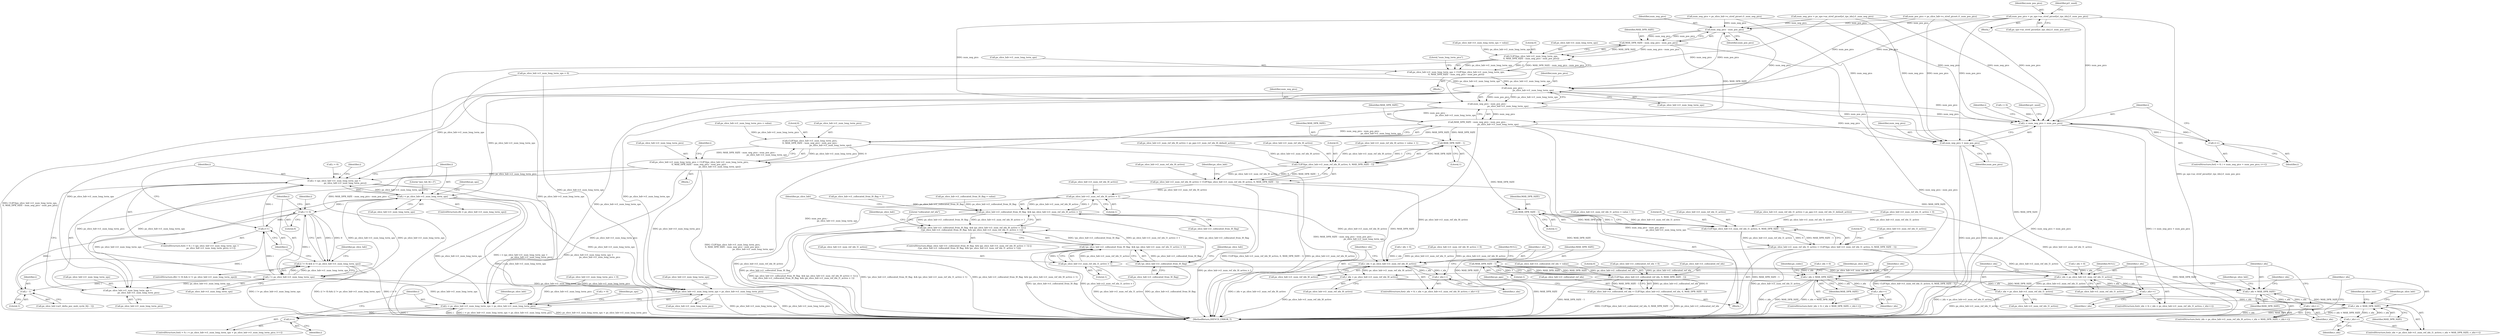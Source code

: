 digraph "0_Android_7c9be319a279654e55a6d757265f88c61a16a4d5@pointer" {
"1000760" [label="(Call,num_pos_pics = ps_sps->as_stref_picset[st_rps_idx].i1_num_pos_pics)"];
"1000856" [label="(Call,num_neg_pics - num_pos_pics)"];
"1000854" [label="(Call,MAX_DPB_SIZE - num_neg_pics - num_pos_pics)"];
"1000849" [label="(Call,CLIP3(ps_slice_hdr->i1_num_long_term_sps,\n 0, MAX_DPB_SIZE - num_neg_pics - num_pos_pics))"];
"1000845" [label="(Call,ps_slice_hdr->i1_num_long_term_sps = CLIP3(ps_slice_hdr->i1_num_long_term_sps,\n 0, MAX_DPB_SIZE - num_neg_pics - num_pos_pics))"];
"1000881" [label="(Call,num_pos_pics -\n                                                            ps_slice_hdr->i1_num_long_term_sps)"];
"1000879" [label="(Call,num_neg_pics - num_pos_pics -\n                                                            ps_slice_hdr->i1_num_long_term_sps)"];
"1000877" [label="(Call,MAX_DPB_SIZE - num_neg_pics - num_pos_pics -\n                                                            ps_slice_hdr->i1_num_long_term_sps)"];
"1000872" [label="(Call,CLIP3(ps_slice_hdr->i1_num_long_term_pics,\n 0, MAX_DPB_SIZE - num_neg_pics - num_pos_pics -\n                                                            ps_slice_hdr->i1_num_long_term_sps))"];
"1000868" [label="(Call,ps_slice_hdr->i1_num_long_term_pics = CLIP3(ps_slice_hdr->i1_num_long_term_pics,\n 0, MAX_DPB_SIZE - num_neg_pics - num_pos_pics -\n                                                            ps_slice_hdr->i1_num_long_term_sps))"];
"1000890" [label="(Call,i < (ps_slice_hdr->i1_num_long_term_sps +\n                                ps_slice_hdr->i1_num_long_term_pics))"];
"1000903" [label="(Call,i < ps_slice_hdr->i1_num_long_term_sps)"];
"1000892" [label="(Call,ps_slice_hdr->i1_num_long_term_sps +\n                                ps_slice_hdr->i1_num_long_term_pics)"];
"1001026" [label="(Call,i != 0)"];
"1000899" [label="(Call,i++)"];
"1001025" [label="(Call,(i != 0) && (i != ps_slice_hdr->i1_num_long_term_sps))"];
"1001029" [label="(Call,i != ps_slice_hdr->i1_num_long_term_sps)"];
"1001045" [label="(Call,i - 1)"];
"1001071" [label="(Call,i < ps_slice_hdr->i1_num_long_term_sps + ps_slice_hdr->i1_num_long_term_pics)"];
"1001080" [label="(Call,i++)"];
"1001073" [label="(Call,ps_slice_hdr->i1_num_long_term_sps + ps_slice_hdr->i1_num_long_term_pics)"];
"1001261" [label="(Call,MAX_DPB_SIZE - 1)"];
"1001256" [label="(Call,CLIP3(ps_slice_hdr->i1_num_ref_idx_l0_active, 0, MAX_DPB_SIZE - 1))"];
"1001252" [label="(Call,ps_slice_hdr->i1_num_ref_idx_l0_active = CLIP3(ps_slice_hdr->i1_num_ref_idx_l0_active, 0, MAX_DPB_SIZE - 1))"];
"1001386" [label="(Call,ps_slice_hdr->i1_num_ref_idx_l0_active > 1)"];
"1001382" [label="(Call,ps_slice_hdr->i1_collocated_from_l0_flag  && (ps_slice_hdr->i1_num_ref_idx_l0_active > 1))"];
"1001381" [label="(Call,(ps_slice_hdr->i1_collocated_from_l0_flag  && (ps_slice_hdr->i1_num_ref_idx_l0_active > 1)) ||\n (!ps_slice_hdr->i1_collocated_from_l0_flag  && (ps_slice_hdr->i1_num_ref_idx_l1_active > 1)))"];
"1001392" [label="(Call,!ps_slice_hdr->i1_collocated_from_l0_flag)"];
"1001391" [label="(Call,!ps_slice_hdr->i1_collocated_from_l0_flag  && (ps_slice_hdr->i1_num_ref_idx_l1_active > 1))"];
"1002345" [label="(Call,r_idx < ps_slice_hdr->i1_num_ref_idx_l0_active)"];
"1002350" [label="(Call,r_idx++)"];
"1002387" [label="(Call,r_idx = ps_slice_hdr->i1_num_ref_idx_l0_active)"];
"1002392" [label="(Call,r_idx < MAX_DPB_SIZE)"];
"1002395" [label="(Call,r_idx++)"];
"1002471" [label="(Call,r_idx < MAX_DPB_SIZE)"];
"1002474" [label="(Call,r_idx++)"];
"1001273" [label="(Call,MAX_DPB_SIZE - 1)"];
"1001268" [label="(Call,CLIP3(ps_slice_hdr->i1_num_ref_idx_l1_active, 0, MAX_DPB_SIZE - 1))"];
"1001264" [label="(Call,ps_slice_hdr->i1_num_ref_idx_l1_active = CLIP3(ps_slice_hdr->i1_num_ref_idx_l1_active, 0, MAX_DPB_SIZE - 1))"];
"1001396" [label="(Call,ps_slice_hdr->i1_num_ref_idx_l1_active > 1)"];
"1002424" [label="(Call,r_idx < ps_slice_hdr->i1_num_ref_idx_l1_active)"];
"1002429" [label="(Call,r_idx++)"];
"1002466" [label="(Call,r_idx = ps_slice_hdr->i1_num_ref_idx_l1_active)"];
"1001420" [label="(Call,MAX_DPB_SIZE - 1)"];
"1001415" [label="(Call,CLIP3(ps_slice_hdr->i1_collocated_ref_idx, 0, MAX_DPB_SIZE - 1))"];
"1001411" [label="(Call,ps_slice_hdr->i1_collocated_ref_idx = CLIP3(ps_slice_hdr->i1_collocated_ref_idx, 0, MAX_DPB_SIZE - 1))"];
"1002220" [label="(Call,r_idx < MAX_DPB_SIZE)"];
"1002223" [label="(Call,r_idx++)"];
"1001052" [label="(Call,i < num_neg_pics + num_pos_pics)"];
"1001057" [label="(Call,i++)"];
"1001054" [label="(Call,num_neg_pics + num_pos_pics)"];
"1002221" [label="(Identifier,r_idx)"];
"1001053" [label="(Identifier,i)"];
"1002481" [label="(Identifier,ps_slice_hdr)"];
"1000853" [label="(Literal,0)"];
"1000962" [label="(Literal,\"poc_lsb_lt[ i ]\")"];
"1001256" [label="(Call,CLIP3(ps_slice_hdr->i1_num_ref_idx_l0_active, 0, MAX_DPB_SIZE - 1))"];
"1002473" [label="(Identifier,MAX_DPB_SIZE)"];
"1000868" [label="(Call,ps_slice_hdr->i1_num_long_term_pics = CLIP3(ps_slice_hdr->i1_num_long_term_pics,\n 0, MAX_DPB_SIZE - num_neg_pics - num_pos_pics -\n                                                            ps_slice_hdr->i1_num_long_term_sps))"];
"1000896" [label="(Call,ps_slice_hdr->i1_num_long_term_pics)"];
"1001375" [label="(Call,ps_slice_hdr->i1_collocated_from_l0_flag = value)"];
"1000872" [label="(Call,CLIP3(ps_slice_hdr->i1_num_long_term_pics,\n 0, MAX_DPB_SIZE - num_neg_pics - num_pos_pics -\n                                                            ps_slice_hdr->i1_num_long_term_sps))"];
"1001415" [label="(Call,CLIP3(ps_slice_hdr->i1_collocated_ref_idx, 0, MAX_DPB_SIZE - 1))"];
"1001427" [label="(Identifier,ps_pps)"];
"1000893" [label="(Call,ps_slice_hdr->i1_num_long_term_sps)"];
"1001406" [label="(Call,ps_slice_hdr->i1_collocated_ref_idx = value)"];
"1002217" [label="(Call,r_idx = 0)"];
"1000751" [label="(Call,num_neg_pics = ps_sps->as_stref_picset[st_rps_idx].i1_num_neg_pics)"];
"1002475" [label="(Identifier,r_idx)"];
"1002467" [label="(Identifier,r_idx)"];
"1000828" [label="(Block,)"];
"1002222" [label="(Identifier,MAX_DPB_SIZE)"];
"1001026" [label="(Call,i != 0)"];
"1001274" [label="(Identifier,MAX_DPB_SIZE)"];
"1001403" [label="(Literal,\"collocated_ref_idx\")"];
"1001411" [label="(Call,ps_slice_hdr->i1_collocated_ref_idx = CLIP3(ps_slice_hdr->i1_collocated_ref_idx, 0, MAX_DPB_SIZE - 1))"];
"1001073" [label="(Call,ps_slice_hdr->i1_num_long_term_sps + ps_slice_hdr->i1_num_long_term_pics)"];
"1001204" [label="(Call,ps_slice_hdr->i1_num_ref_idx_l0_active = value + 1)"];
"1001253" [label="(Call,ps_slice_hdr->i1_num_ref_idx_l0_active)"];
"1001387" [label="(Call,ps_slice_hdr->i1_num_ref_idx_l0_active)"];
"1000858" [label="(Identifier,num_pos_pics)"];
"1001275" [label="(Literal,1)"];
"1002421" [label="(Call,r_idx = 0)"];
"1000877" [label="(Call,MAX_DPB_SIZE - num_neg_pics - num_pos_pics -\n                                                            ps_slice_hdr->i1_num_long_term_sps)"];
"1000854" [label="(Call,MAX_DPB_SIZE - num_neg_pics - num_pos_pics)"];
"1001068" [label="(Call,i = 0)"];
"1001031" [label="(Call,ps_slice_hdr->i1_num_long_term_sps)"];
"1002345" [label="(Call,r_idx < ps_slice_hdr->i1_num_ref_idx_l0_active)"];
"1001252" [label="(Call,ps_slice_hdr->i1_num_ref_idx_l0_active = CLIP3(ps_slice_hdr->i1_num_ref_idx_l0_active, 0, MAX_DPB_SIZE - 1))"];
"1001027" [label="(Identifier,i)"];
"1001157" [label="(Call,ps_slice_hdr->i1_num_ref_idx_l1_active = 0)"];
"1000888" [label="(Identifier,i)"];
"1001184" [label="(Block,)"];
"1001419" [label="(Literal,0)"];
"1002224" [label="(Identifier,r_idx)"];
"1002386" [label="(ControlStructure,for(r_idx = ps_slice_hdr->i1_num_ref_idx_l0_active; r_idx < MAX_DPB_SIZE; r_idx++))"];
"1002389" [label="(Call,ps_slice_hdr->i1_num_ref_idx_l0_active)"];
"1001069" [label="(Identifier,i)"];
"1000567" [label="(Call,ps_slice_hdr->i1_num_long_term_sps = 0)"];
"1002341" [label="(ControlStructure,for(r_idx = 0; r_idx < ps_slice_hdr->i1_num_ref_idx_l0_active; r_idx++))"];
"1001273" [label="(Call,MAX_DPB_SIZE - 1)"];
"1001072" [label="(Identifier,i)"];
"1000891" [label="(Identifier,i)"];
"1000883" [label="(Call,ps_slice_hdr->i1_num_long_term_sps)"];
"1002388" [label="(Identifier,r_idx)"];
"1002350" [label="(Call,r_idx++)"];
"1001261" [label="(Call,MAX_DPB_SIZE - 1)"];
"1001381" [label="(Call,(ps_slice_hdr->i1_collocated_from_l0_flag  && (ps_slice_hdr->i1_num_ref_idx_l0_active > 1)) ||\n (!ps_slice_hdr->i1_collocated_from_l0_flag  && (ps_slice_hdr->i1_num_ref_idx_l1_active > 1)))"];
"1000761" [label="(Identifier,num_pos_pics)"];
"1001028" [label="(Literal,0)"];
"1000879" [label="(Call,num_neg_pics - num_pos_pics -\n                                                            ps_slice_hdr->i1_num_long_term_sps)"];
"1000850" [label="(Call,ps_slice_hdr->i1_num_long_term_sps)"];
"1000760" [label="(Call,num_pos_pics = ps_sps->as_stref_picset[st_rps_idx].i1_num_pos_pics)"];
"1002424" [label="(Call,r_idx < ps_slice_hdr->i1_num_ref_idx_l1_active)"];
"1001231" [label="(Call,ps_slice_hdr->i1_num_ref_idx_l0_active = ps_pps->i1_num_ref_idx_l0_default_active)"];
"1000849" [label="(Call,CLIP3(ps_slice_hdr->i1_num_long_term_sps,\n 0, MAX_DPB_SIZE - num_neg_pics - num_pos_pics))"];
"1001391" [label="(Call,!ps_slice_hdr->i1_collocated_from_l0_flag  && (ps_slice_hdr->i1_num_ref_idx_l1_active > 1))"];
"1000572" [label="(Call,ps_slice_hdr->i1_num_long_term_pics = 0)"];
"1002396" [label="(Identifier,r_idx)"];
"1001094" [label="(Identifier,ps_sps)"];
"1002351" [label="(Identifier,r_idx)"];
"1002402" [label="(Identifier,ps_slice_hdr)"];
"1000892" [label="(Call,ps_slice_hdr->i1_num_long_term_sps +\n                                ps_slice_hdr->i1_num_long_term_pics)"];
"1002220" [label="(Call,r_idx < MAX_DPB_SIZE)"];
"1000873" [label="(Call,ps_slice_hdr->i1_num_long_term_pics)"];
"1000905" [label="(Call,ps_slice_hdr->i1_num_long_term_sps)"];
"1000846" [label="(Call,ps_slice_hdr->i1_num_long_term_sps)"];
"1001383" [label="(Call,ps_slice_hdr->i1_collocated_from_l0_flag)"];
"1001222" [label="(Call,ps_slice_hdr->i1_num_ref_idx_l1_active = value + 1)"];
"1001262" [label="(Identifier,MAX_DPB_SIZE)"];
"1001086" [label="(Identifier,ps_slice_hdr)"];
"1001396" [label="(Call,ps_slice_hdr->i1_num_ref_idx_l1_active > 1)"];
"1001041" [label="(Call,ps_slice_hdr->ai1_delta_poc_msb_cycle_lt[i - 1])"];
"1002466" [label="(Call,r_idx = ps_slice_hdr->i1_num_ref_idx_l1_active)"];
"1001397" [label="(Call,ps_slice_hdr->i1_num_ref_idx_l1_active)"];
"1001029" [label="(Call,i != ps_slice_hdr->i1_num_long_term_sps)"];
"1001024" [label="(ControlStructure,if((i != 0) && (i != ps_slice_hdr->i1_num_long_term_sps)))"];
"1000845" [label="(Call,ps_slice_hdr->i1_num_long_term_sps = CLIP3(ps_slice_hdr->i1_num_long_term_sps,\n 0, MAX_DPB_SIZE - num_neg_pics - num_pos_pics))"];
"1000863" [label="(Call,ps_slice_hdr->i1_num_long_term_pics = value)"];
"1001074" [label="(Call,ps_slice_hdr->i1_num_long_term_sps)"];
"1002394" [label="(Identifier,MAX_DPB_SIZE)"];
"1002426" [label="(Call,ps_slice_hdr->i1_num_ref_idx_l1_active)"];
"1001394" [label="(Identifier,ps_slice_hdr)"];
"1000904" [label="(Identifier,i)"];
"1001348" [label="(Call,ps_slice_hdr->i1_collocated_from_l0_flag = 1)"];
"1001353" [label="(Call,ps_slice_hdr->i1_collocated_ref_idx = 0)"];
"1002502" [label="(Identifier,ps_slice_hdr)"];
"1001257" [label="(Call,ps_slice_hdr->i1_num_ref_idx_l0_active)"];
"1001057" [label="(Call,i++)"];
"1002434" [label="(Identifier,NULL)"];
"1000869" [label="(Call,ps_slice_hdr->i1_num_long_term_pics)"];
"1000886" [label="(ControlStructure,for(i = 0; i < (ps_slice_hdr->i1_num_long_term_sps +\n                                ps_slice_hdr->i1_num_long_term_pics); i++))"];
"1000912" [label="(Identifier,ps_sps)"];
"1001413" [label="(Identifier,ps_slice_hdr)"];
"1001048" [label="(ControlStructure,for(i = 0; i < num_neg_pics + num_pos_pics; i++))"];
"1000810" [label="(Call,num_pos_pics = ps_slice_hdr->s_stref_picset.i1_num_pos_pics)"];
"1001045" [label="(Call,i - 1)"];
"1001038" [label="(Identifier,ps_slice_hdr)"];
"1001380" [label="(ControlStructure,if((ps_slice_hdr->i1_collocated_from_l0_flag  && (ps_slice_hdr->i1_num_ref_idx_l0_active > 1)) ||\n (!ps_slice_hdr->i1_collocated_from_l0_flag  && (ps_slice_hdr->i1_num_ref_idx_l1_active > 1))))"];
"1001049" [label="(Call,i = 0)"];
"1001056" [label="(Identifier,num_pos_pics)"];
"1000903" [label="(Call,i < ps_slice_hdr->i1_num_long_term_sps)"];
"1001067" [label="(ControlStructure,for(i = 0; i < ps_slice_hdr->i1_num_long_term_sps + ps_slice_hdr->i1_num_long_term_pics; i++))"];
"1001272" [label="(Literal,0)"];
"1000880" [label="(Identifier,num_neg_pics)"];
"1002430" [label="(Identifier,r_idx)"];
"1001278" [label="(Literal,0)"];
"1001269" [label="(Call,ps_slice_hdr->i1_num_ref_idx_l1_active)"];
"1002216" [label="(ControlStructure,for(r_idx = 0; r_idx < MAX_DPB_SIZE; r_idx++))"];
"1000835" [label="(Block,)"];
"1000899" [label="(Call,i++)"];
"1002393" [label="(Identifier,r_idx)"];
"1001062" [label="(Identifier,pi1_used)"];
"1001050" [label="(Identifier,i)"];
"1001400" [label="(Literal,1)"];
"1002429" [label="(Call,r_idx++)"];
"1002342" [label="(Call,r_idx = 0)"];
"1002472" [label="(Identifier,r_idx)"];
"1002474" [label="(Call,r_idx++)"];
"1000881" [label="(Call,num_pos_pics -\n                                                            ps_slice_hdr->i1_num_long_term_sps)"];
"1001412" [label="(Call,ps_slice_hdr->i1_collocated_ref_idx)"];
"1002346" [label="(Identifier,r_idx)"];
"1001260" [label="(Literal,0)"];
"1001266" [label="(Identifier,ps_slice_hdr)"];
"1001392" [label="(Call,!ps_slice_hdr->i1_collocated_from_l0_flag)"];
"1002387" [label="(Call,r_idx = ps_slice_hdr->i1_num_ref_idx_l0_active)"];
"1001268" [label="(Call,CLIP3(ps_slice_hdr->i1_num_ref_idx_l1_active, 0, MAX_DPB_SIZE - 1))"];
"1002347" [label="(Call,ps_slice_hdr->i1_num_ref_idx_l0_active)"];
"1001055" [label="(Identifier,num_neg_pics)"];
"1002468" [label="(Call,ps_slice_hdr->i1_num_ref_idx_l1_active)"];
"1000856" [label="(Call,num_neg_pics - num_pos_pics)"];
"1000803" [label="(Call,num_neg_pics = ps_slice_hdr->s_stref_picset.i1_num_neg_pics)"];
"1000902" [label="(ControlStructure,if(i < ps_slice_hdr->i1_num_long_term_sps))"];
"1001393" [label="(Call,ps_slice_hdr->i1_collocated_from_l0_flag)"];
"1002395" [label="(Call,r_idx++)"];
"1001416" [label="(Call,ps_slice_hdr->i1_collocated_ref_idx)"];
"1002425" [label="(Identifier,r_idx)"];
"1001047" [label="(Literal,1)"];
"1000770" [label="(Identifier,pi1_used)"];
"1001386" [label="(Call,ps_slice_hdr->i1_num_ref_idx_l0_active > 1)"];
"1002422" [label="(Identifier,r_idx)"];
"1000712" [label="(Block,)"];
"1001080" [label="(Call,i++)"];
"1001046" [label="(Identifier,i)"];
"1000855" [label="(Identifier,MAX_DPB_SIZE)"];
"1002230" [label="(Identifier,ps_slice_hdr)"];
"1000890" [label="(Call,i < (ps_slice_hdr->i1_num_long_term_sps +\n                                ps_slice_hdr->i1_num_long_term_pics))"];
"1001152" [label="(Call,ps_slice_hdr->i1_num_ref_idx_l0_active = 0)"];
"1001025" [label="(Call,(i != 0) && (i != ps_slice_hdr->i1_num_long_term_sps))"];
"1001422" [label="(Literal,1)"];
"1002355" [label="(Identifier,NULL)"];
"1001421" [label="(Identifier,MAX_DPB_SIZE)"];
"1001077" [label="(Call,ps_slice_hdr->i1_num_long_term_pics)"];
"1000857" [label="(Identifier,num_neg_pics)"];
"1001030" [label="(Identifier,i)"];
"1001263" [label="(Literal,1)"];
"1002392" [label="(Call,r_idx < MAX_DPB_SIZE)"];
"1001071" [label="(Call,i < ps_slice_hdr->i1_num_long_term_sps + ps_slice_hdr->i1_num_long_term_pics)"];
"1001420" [label="(Call,MAX_DPB_SIZE - 1)"];
"1000887" [label="(Call,i = 0)"];
"1000900" [label="(Identifier,i)"];
"1001245" [label="(Call,ps_slice_hdr->i1_num_ref_idx_l1_active = ps_pps->i1_num_ref_idx_l1_default_active)"];
"1000860" [label="(Literal,\"num_long_term_pics\")"];
"1001390" [label="(Literal,1)"];
"1001398" [label="(Identifier,ps_slice_hdr)"];
"1002223" [label="(Call,r_idx++)"];
"1002685" [label="(MethodReturn,IHEVCD_ERROR_T)"];
"1001052" [label="(Call,i < num_neg_pics + num_pos_pics)"];
"1000840" [label="(Call,ps_slice_hdr->i1_num_long_term_sps = value)"];
"1001054" [label="(Call,num_neg_pics + num_pos_pics)"];
"1001081" [label="(Identifier,i)"];
"1001264" [label="(Call,ps_slice_hdr->i1_num_ref_idx_l1_active = CLIP3(ps_slice_hdr->i1_num_ref_idx_l1_active, 0, MAX_DPB_SIZE - 1))"];
"1002282" [label="(Identifier,ps_codec)"];
"1002471" [label="(Call,r_idx < MAX_DPB_SIZE)"];
"1001382" [label="(Call,ps_slice_hdr->i1_collocated_from_l0_flag  && (ps_slice_hdr->i1_num_ref_idx_l0_active > 1))"];
"1001265" [label="(Call,ps_slice_hdr->i1_num_ref_idx_l1_active)"];
"1001058" [label="(Identifier,i)"];
"1002465" [label="(ControlStructure,for(r_idx = ps_slice_hdr->i1_num_ref_idx_l1_active; r_idx < MAX_DPB_SIZE; r_idx++))"];
"1002420" [label="(ControlStructure,for(r_idx = 0; r_idx < ps_slice_hdr->i1_num_ref_idx_l1_active; r_idx++))"];
"1000882" [label="(Identifier,num_pos_pics)"];
"1000876" [label="(Literal,0)"];
"1000762" [label="(Call,ps_sps->as_stref_picset[st_rps_idx].i1_num_pos_pics)"];
"1000878" [label="(Identifier,MAX_DPB_SIZE)"];
"1000760" -> "1000712"  [label="AST: "];
"1000760" -> "1000762"  [label="CFG: "];
"1000761" -> "1000760"  [label="AST: "];
"1000762" -> "1000760"  [label="AST: "];
"1000770" -> "1000760"  [label="CFG: "];
"1000760" -> "1002685"  [label="DDG: ps_sps->as_stref_picset[st_rps_idx].i1_num_pos_pics"];
"1000760" -> "1000856"  [label="DDG: num_pos_pics"];
"1000760" -> "1000881"  [label="DDG: num_pos_pics"];
"1000760" -> "1001052"  [label="DDG: num_pos_pics"];
"1000760" -> "1001054"  [label="DDG: num_pos_pics"];
"1000856" -> "1000854"  [label="AST: "];
"1000856" -> "1000858"  [label="CFG: "];
"1000857" -> "1000856"  [label="AST: "];
"1000858" -> "1000856"  [label="AST: "];
"1000854" -> "1000856"  [label="CFG: "];
"1000856" -> "1000854"  [label="DDG: num_neg_pics"];
"1000856" -> "1000854"  [label="DDG: num_pos_pics"];
"1000751" -> "1000856"  [label="DDG: num_neg_pics"];
"1000803" -> "1000856"  [label="DDG: num_neg_pics"];
"1000810" -> "1000856"  [label="DDG: num_pos_pics"];
"1000856" -> "1000879"  [label="DDG: num_neg_pics"];
"1000856" -> "1000881"  [label="DDG: num_pos_pics"];
"1000854" -> "1000849"  [label="AST: "];
"1000855" -> "1000854"  [label="AST: "];
"1000849" -> "1000854"  [label="CFG: "];
"1000854" -> "1002685"  [label="DDG: num_neg_pics - num_pos_pics"];
"1000854" -> "1000849"  [label="DDG: MAX_DPB_SIZE"];
"1000854" -> "1000849"  [label="DDG: num_neg_pics - num_pos_pics"];
"1000854" -> "1000877"  [label="DDG: MAX_DPB_SIZE"];
"1000849" -> "1000845"  [label="AST: "];
"1000850" -> "1000849"  [label="AST: "];
"1000853" -> "1000849"  [label="AST: "];
"1000845" -> "1000849"  [label="CFG: "];
"1000849" -> "1002685"  [label="DDG: MAX_DPB_SIZE - num_neg_pics - num_pos_pics"];
"1000849" -> "1000845"  [label="DDG: ps_slice_hdr->i1_num_long_term_sps"];
"1000849" -> "1000845"  [label="DDG: 0"];
"1000849" -> "1000845"  [label="DDG: MAX_DPB_SIZE - num_neg_pics - num_pos_pics"];
"1000840" -> "1000849"  [label="DDG: ps_slice_hdr->i1_num_long_term_sps"];
"1000845" -> "1000835"  [label="AST: "];
"1000846" -> "1000845"  [label="AST: "];
"1000860" -> "1000845"  [label="CFG: "];
"1000845" -> "1002685"  [label="DDG: CLIP3(ps_slice_hdr->i1_num_long_term_sps,\n 0, MAX_DPB_SIZE - num_neg_pics - num_pos_pics)"];
"1000845" -> "1000881"  [label="DDG: ps_slice_hdr->i1_num_long_term_sps"];
"1000881" -> "1000879"  [label="AST: "];
"1000881" -> "1000883"  [label="CFG: "];
"1000882" -> "1000881"  [label="AST: "];
"1000883" -> "1000881"  [label="AST: "];
"1000879" -> "1000881"  [label="CFG: "];
"1000881" -> "1000879"  [label="DDG: num_pos_pics"];
"1000881" -> "1000879"  [label="DDG: ps_slice_hdr->i1_num_long_term_sps"];
"1000810" -> "1000881"  [label="DDG: num_pos_pics"];
"1000567" -> "1000881"  [label="DDG: ps_slice_hdr->i1_num_long_term_sps"];
"1000881" -> "1000890"  [label="DDG: ps_slice_hdr->i1_num_long_term_sps"];
"1000881" -> "1000892"  [label="DDG: ps_slice_hdr->i1_num_long_term_sps"];
"1000881" -> "1000903"  [label="DDG: ps_slice_hdr->i1_num_long_term_sps"];
"1000881" -> "1001052"  [label="DDG: num_pos_pics"];
"1000881" -> "1001054"  [label="DDG: num_pos_pics"];
"1000881" -> "1001071"  [label="DDG: ps_slice_hdr->i1_num_long_term_sps"];
"1000881" -> "1001073"  [label="DDG: ps_slice_hdr->i1_num_long_term_sps"];
"1000879" -> "1000877"  [label="AST: "];
"1000880" -> "1000879"  [label="AST: "];
"1000877" -> "1000879"  [label="CFG: "];
"1000879" -> "1002685"  [label="DDG: num_pos_pics -\n                                                            ps_slice_hdr->i1_num_long_term_sps"];
"1000879" -> "1000877"  [label="DDG: num_neg_pics"];
"1000879" -> "1000877"  [label="DDG: num_pos_pics -\n                                                            ps_slice_hdr->i1_num_long_term_sps"];
"1000751" -> "1000879"  [label="DDG: num_neg_pics"];
"1000803" -> "1000879"  [label="DDG: num_neg_pics"];
"1000879" -> "1001052"  [label="DDG: num_neg_pics"];
"1000879" -> "1001054"  [label="DDG: num_neg_pics"];
"1000877" -> "1000872"  [label="AST: "];
"1000878" -> "1000877"  [label="AST: "];
"1000872" -> "1000877"  [label="CFG: "];
"1000877" -> "1002685"  [label="DDG: MAX_DPB_SIZE"];
"1000877" -> "1002685"  [label="DDG: num_neg_pics - num_pos_pics -\n                                                            ps_slice_hdr->i1_num_long_term_sps"];
"1000877" -> "1000872"  [label="DDG: MAX_DPB_SIZE"];
"1000877" -> "1000872"  [label="DDG: num_neg_pics - num_pos_pics -\n                                                            ps_slice_hdr->i1_num_long_term_sps"];
"1000877" -> "1001261"  [label="DDG: MAX_DPB_SIZE"];
"1000877" -> "1002220"  [label="DDG: MAX_DPB_SIZE"];
"1000877" -> "1002392"  [label="DDG: MAX_DPB_SIZE"];
"1000872" -> "1000868"  [label="AST: "];
"1000873" -> "1000872"  [label="AST: "];
"1000876" -> "1000872"  [label="AST: "];
"1000868" -> "1000872"  [label="CFG: "];
"1000872" -> "1002685"  [label="DDG: MAX_DPB_SIZE - num_neg_pics - num_pos_pics -\n                                                            ps_slice_hdr->i1_num_long_term_sps"];
"1000872" -> "1000868"  [label="DDG: ps_slice_hdr->i1_num_long_term_pics"];
"1000872" -> "1000868"  [label="DDG: 0"];
"1000872" -> "1000868"  [label="DDG: MAX_DPB_SIZE - num_neg_pics - num_pos_pics -\n                                                            ps_slice_hdr->i1_num_long_term_sps"];
"1000863" -> "1000872"  [label="DDG: ps_slice_hdr->i1_num_long_term_pics"];
"1000868" -> "1000828"  [label="AST: "];
"1000869" -> "1000868"  [label="AST: "];
"1000888" -> "1000868"  [label="CFG: "];
"1000868" -> "1002685"  [label="DDG: CLIP3(ps_slice_hdr->i1_num_long_term_pics,\n 0, MAX_DPB_SIZE - num_neg_pics - num_pos_pics -\n                                                            ps_slice_hdr->i1_num_long_term_sps)"];
"1000868" -> "1000890"  [label="DDG: ps_slice_hdr->i1_num_long_term_pics"];
"1000868" -> "1000892"  [label="DDG: ps_slice_hdr->i1_num_long_term_pics"];
"1000868" -> "1001071"  [label="DDG: ps_slice_hdr->i1_num_long_term_pics"];
"1000868" -> "1001073"  [label="DDG: ps_slice_hdr->i1_num_long_term_pics"];
"1000890" -> "1000886"  [label="AST: "];
"1000890" -> "1000892"  [label="CFG: "];
"1000891" -> "1000890"  [label="AST: "];
"1000892" -> "1000890"  [label="AST: "];
"1000904" -> "1000890"  [label="CFG: "];
"1001050" -> "1000890"  [label="CFG: "];
"1000890" -> "1002685"  [label="DDG: ps_slice_hdr->i1_num_long_term_sps +\n                                ps_slice_hdr->i1_num_long_term_pics"];
"1000890" -> "1002685"  [label="DDG: i < (ps_slice_hdr->i1_num_long_term_sps +\n                                ps_slice_hdr->i1_num_long_term_pics)"];
"1000899" -> "1000890"  [label="DDG: i"];
"1000887" -> "1000890"  [label="DDG: i"];
"1001029" -> "1000890"  [label="DDG: ps_slice_hdr->i1_num_long_term_sps"];
"1000903" -> "1000890"  [label="DDG: ps_slice_hdr->i1_num_long_term_sps"];
"1000890" -> "1000903"  [label="DDG: i"];
"1000903" -> "1000902"  [label="AST: "];
"1000903" -> "1000905"  [label="CFG: "];
"1000904" -> "1000903"  [label="AST: "];
"1000905" -> "1000903"  [label="AST: "];
"1000912" -> "1000903"  [label="CFG: "];
"1000962" -> "1000903"  [label="CFG: "];
"1000903" -> "1002685"  [label="DDG: i < ps_slice_hdr->i1_num_long_term_sps"];
"1000903" -> "1000892"  [label="DDG: ps_slice_hdr->i1_num_long_term_sps"];
"1001029" -> "1000903"  [label="DDG: ps_slice_hdr->i1_num_long_term_sps"];
"1000903" -> "1001026"  [label="DDG: i"];
"1000903" -> "1001029"  [label="DDG: ps_slice_hdr->i1_num_long_term_sps"];
"1000903" -> "1001071"  [label="DDG: ps_slice_hdr->i1_num_long_term_sps"];
"1000903" -> "1001073"  [label="DDG: ps_slice_hdr->i1_num_long_term_sps"];
"1000892" -> "1000896"  [label="CFG: "];
"1000893" -> "1000892"  [label="AST: "];
"1000896" -> "1000892"  [label="AST: "];
"1001029" -> "1000892"  [label="DDG: ps_slice_hdr->i1_num_long_term_sps"];
"1001026" -> "1001025"  [label="AST: "];
"1001026" -> "1001028"  [label="CFG: "];
"1001027" -> "1001026"  [label="AST: "];
"1001028" -> "1001026"  [label="AST: "];
"1001030" -> "1001026"  [label="CFG: "];
"1001025" -> "1001026"  [label="CFG: "];
"1001026" -> "1000899"  [label="DDG: i"];
"1001026" -> "1001025"  [label="DDG: i"];
"1001026" -> "1001025"  [label="DDG: 0"];
"1001026" -> "1001029"  [label="DDG: i"];
"1001026" -> "1001045"  [label="DDG: i"];
"1000899" -> "1000886"  [label="AST: "];
"1000899" -> "1000900"  [label="CFG: "];
"1000900" -> "1000899"  [label="AST: "];
"1000891" -> "1000899"  [label="CFG: "];
"1001029" -> "1000899"  [label="DDG: i"];
"1001045" -> "1000899"  [label="DDG: i"];
"1001025" -> "1001024"  [label="AST: "];
"1001025" -> "1001029"  [label="CFG: "];
"1001029" -> "1001025"  [label="AST: "];
"1001038" -> "1001025"  [label="CFG: "];
"1000900" -> "1001025"  [label="CFG: "];
"1001025" -> "1002685"  [label="DDG: i != 0"];
"1001025" -> "1002685"  [label="DDG: i != ps_slice_hdr->i1_num_long_term_sps"];
"1001025" -> "1002685"  [label="DDG: (i != 0) && (i != ps_slice_hdr->i1_num_long_term_sps)"];
"1001029" -> "1001025"  [label="DDG: i"];
"1001029" -> "1001025"  [label="DDG: ps_slice_hdr->i1_num_long_term_sps"];
"1001029" -> "1001031"  [label="CFG: "];
"1001030" -> "1001029"  [label="AST: "];
"1001031" -> "1001029"  [label="AST: "];
"1001029" -> "1001045"  [label="DDG: i"];
"1001029" -> "1001071"  [label="DDG: ps_slice_hdr->i1_num_long_term_sps"];
"1001029" -> "1001073"  [label="DDG: ps_slice_hdr->i1_num_long_term_sps"];
"1001045" -> "1001041"  [label="AST: "];
"1001045" -> "1001047"  [label="CFG: "];
"1001046" -> "1001045"  [label="AST: "];
"1001047" -> "1001045"  [label="AST: "];
"1001041" -> "1001045"  [label="CFG: "];
"1001071" -> "1001067"  [label="AST: "];
"1001071" -> "1001073"  [label="CFG: "];
"1001072" -> "1001071"  [label="AST: "];
"1001073" -> "1001071"  [label="AST: "];
"1001086" -> "1001071"  [label="CFG: "];
"1001094" -> "1001071"  [label="CFG: "];
"1001071" -> "1002685"  [label="DDG: ps_slice_hdr->i1_num_long_term_sps + ps_slice_hdr->i1_num_long_term_pics"];
"1001071" -> "1002685"  [label="DDG: i"];
"1001071" -> "1002685"  [label="DDG: i < ps_slice_hdr->i1_num_long_term_sps + ps_slice_hdr->i1_num_long_term_pics"];
"1001068" -> "1001071"  [label="DDG: i"];
"1001080" -> "1001071"  [label="DDG: i"];
"1000567" -> "1001071"  [label="DDG: ps_slice_hdr->i1_num_long_term_sps"];
"1000572" -> "1001071"  [label="DDG: ps_slice_hdr->i1_num_long_term_pics"];
"1001071" -> "1001080"  [label="DDG: i"];
"1001080" -> "1001067"  [label="AST: "];
"1001080" -> "1001081"  [label="CFG: "];
"1001081" -> "1001080"  [label="AST: "];
"1001072" -> "1001080"  [label="CFG: "];
"1001073" -> "1001077"  [label="CFG: "];
"1001074" -> "1001073"  [label="AST: "];
"1001077" -> "1001073"  [label="AST: "];
"1001073" -> "1002685"  [label="DDG: ps_slice_hdr->i1_num_long_term_sps"];
"1001073" -> "1002685"  [label="DDG: ps_slice_hdr->i1_num_long_term_pics"];
"1000567" -> "1001073"  [label="DDG: ps_slice_hdr->i1_num_long_term_sps"];
"1000572" -> "1001073"  [label="DDG: ps_slice_hdr->i1_num_long_term_pics"];
"1001261" -> "1001256"  [label="AST: "];
"1001261" -> "1001263"  [label="CFG: "];
"1001262" -> "1001261"  [label="AST: "];
"1001263" -> "1001261"  [label="AST: "];
"1001256" -> "1001261"  [label="CFG: "];
"1001261" -> "1001256"  [label="DDG: MAX_DPB_SIZE"];
"1001261" -> "1001256"  [label="DDG: 1"];
"1001261" -> "1001273"  [label="DDG: MAX_DPB_SIZE"];
"1001256" -> "1001252"  [label="AST: "];
"1001257" -> "1001256"  [label="AST: "];
"1001260" -> "1001256"  [label="AST: "];
"1001252" -> "1001256"  [label="CFG: "];
"1001256" -> "1001252"  [label="DDG: ps_slice_hdr->i1_num_ref_idx_l0_active"];
"1001256" -> "1001252"  [label="DDG: 0"];
"1001256" -> "1001252"  [label="DDG: MAX_DPB_SIZE - 1"];
"1001231" -> "1001256"  [label="DDG: ps_slice_hdr->i1_num_ref_idx_l0_active"];
"1001204" -> "1001256"  [label="DDG: ps_slice_hdr->i1_num_ref_idx_l0_active"];
"1001252" -> "1001184"  [label="AST: "];
"1001253" -> "1001252"  [label="AST: "];
"1001266" -> "1001252"  [label="CFG: "];
"1001252" -> "1002685"  [label="DDG: ps_slice_hdr->i1_num_ref_idx_l0_active"];
"1001252" -> "1002685"  [label="DDG: CLIP3(ps_slice_hdr->i1_num_ref_idx_l0_active, 0, MAX_DPB_SIZE - 1)"];
"1001252" -> "1001386"  [label="DDG: ps_slice_hdr->i1_num_ref_idx_l0_active"];
"1001252" -> "1002345"  [label="DDG: ps_slice_hdr->i1_num_ref_idx_l0_active"];
"1001386" -> "1001382"  [label="AST: "];
"1001386" -> "1001390"  [label="CFG: "];
"1001387" -> "1001386"  [label="AST: "];
"1001390" -> "1001386"  [label="AST: "];
"1001382" -> "1001386"  [label="CFG: "];
"1001386" -> "1002685"  [label="DDG: ps_slice_hdr->i1_num_ref_idx_l0_active"];
"1001386" -> "1001382"  [label="DDG: ps_slice_hdr->i1_num_ref_idx_l0_active"];
"1001386" -> "1001382"  [label="DDG: 1"];
"1001386" -> "1002345"  [label="DDG: ps_slice_hdr->i1_num_ref_idx_l0_active"];
"1001382" -> "1001381"  [label="AST: "];
"1001382" -> "1001383"  [label="CFG: "];
"1001383" -> "1001382"  [label="AST: "];
"1001394" -> "1001382"  [label="CFG: "];
"1001381" -> "1001382"  [label="CFG: "];
"1001382" -> "1002685"  [label="DDG: ps_slice_hdr->i1_collocated_from_l0_flag"];
"1001382" -> "1002685"  [label="DDG: ps_slice_hdr->i1_num_ref_idx_l0_active > 1"];
"1001382" -> "1001381"  [label="DDG: ps_slice_hdr->i1_collocated_from_l0_flag"];
"1001382" -> "1001381"  [label="DDG: ps_slice_hdr->i1_num_ref_idx_l0_active > 1"];
"1001348" -> "1001382"  [label="DDG: ps_slice_hdr->i1_collocated_from_l0_flag"];
"1001375" -> "1001382"  [label="DDG: ps_slice_hdr->i1_collocated_from_l0_flag"];
"1001382" -> "1001392"  [label="DDG: ps_slice_hdr->i1_collocated_from_l0_flag"];
"1001381" -> "1001380"  [label="AST: "];
"1001381" -> "1001391"  [label="CFG: "];
"1001391" -> "1001381"  [label="AST: "];
"1001403" -> "1001381"  [label="CFG: "];
"1001413" -> "1001381"  [label="CFG: "];
"1001381" -> "1002685"  [label="DDG: ps_slice_hdr->i1_collocated_from_l0_flag  && (ps_slice_hdr->i1_num_ref_idx_l0_active > 1)"];
"1001381" -> "1002685"  [label="DDG: (ps_slice_hdr->i1_collocated_from_l0_flag  && (ps_slice_hdr->i1_num_ref_idx_l0_active > 1)) ||\n (!ps_slice_hdr->i1_collocated_from_l0_flag  && (ps_slice_hdr->i1_num_ref_idx_l1_active > 1))"];
"1001381" -> "1002685"  [label="DDG: !ps_slice_hdr->i1_collocated_from_l0_flag  && (ps_slice_hdr->i1_num_ref_idx_l1_active > 1)"];
"1001391" -> "1001381"  [label="DDG: !ps_slice_hdr->i1_collocated_from_l0_flag"];
"1001391" -> "1001381"  [label="DDG: ps_slice_hdr->i1_num_ref_idx_l1_active > 1"];
"1001392" -> "1001391"  [label="AST: "];
"1001392" -> "1001393"  [label="CFG: "];
"1001393" -> "1001392"  [label="AST: "];
"1001398" -> "1001392"  [label="CFG: "];
"1001391" -> "1001392"  [label="CFG: "];
"1001392" -> "1002685"  [label="DDG: ps_slice_hdr->i1_collocated_from_l0_flag"];
"1001392" -> "1001391"  [label="DDG: ps_slice_hdr->i1_collocated_from_l0_flag"];
"1001391" -> "1001396"  [label="CFG: "];
"1001396" -> "1001391"  [label="AST: "];
"1001391" -> "1002685"  [label="DDG: !ps_slice_hdr->i1_collocated_from_l0_flag"];
"1001391" -> "1002685"  [label="DDG: ps_slice_hdr->i1_num_ref_idx_l1_active > 1"];
"1001396" -> "1001391"  [label="DDG: ps_slice_hdr->i1_num_ref_idx_l1_active"];
"1001396" -> "1001391"  [label="DDG: 1"];
"1002345" -> "1002341"  [label="AST: "];
"1002345" -> "1002347"  [label="CFG: "];
"1002346" -> "1002345"  [label="AST: "];
"1002347" -> "1002345"  [label="AST: "];
"1002355" -> "1002345"  [label="CFG: "];
"1002388" -> "1002345"  [label="CFG: "];
"1002345" -> "1002685"  [label="DDG: r_idx < ps_slice_hdr->i1_num_ref_idx_l0_active"];
"1002342" -> "1002345"  [label="DDG: r_idx"];
"1002350" -> "1002345"  [label="DDG: r_idx"];
"1001152" -> "1002345"  [label="DDG: ps_slice_hdr->i1_num_ref_idx_l0_active"];
"1002345" -> "1002350"  [label="DDG: r_idx"];
"1002345" -> "1002387"  [label="DDG: ps_slice_hdr->i1_num_ref_idx_l0_active"];
"1002350" -> "1002341"  [label="AST: "];
"1002350" -> "1002351"  [label="CFG: "];
"1002351" -> "1002350"  [label="AST: "];
"1002346" -> "1002350"  [label="CFG: "];
"1002387" -> "1002386"  [label="AST: "];
"1002387" -> "1002389"  [label="CFG: "];
"1002388" -> "1002387"  [label="AST: "];
"1002389" -> "1002387"  [label="AST: "];
"1002393" -> "1002387"  [label="CFG: "];
"1002387" -> "1002685"  [label="DDG: ps_slice_hdr->i1_num_ref_idx_l0_active"];
"1002387" -> "1002392"  [label="DDG: r_idx"];
"1002392" -> "1002386"  [label="AST: "];
"1002392" -> "1002394"  [label="CFG: "];
"1002393" -> "1002392"  [label="AST: "];
"1002394" -> "1002392"  [label="AST: "];
"1002402" -> "1002392"  [label="CFG: "];
"1002422" -> "1002392"  [label="CFG: "];
"1002395" -> "1002392"  [label="DDG: r_idx"];
"1002220" -> "1002392"  [label="DDG: MAX_DPB_SIZE"];
"1001420" -> "1002392"  [label="DDG: MAX_DPB_SIZE"];
"1002392" -> "1002395"  [label="DDG: r_idx"];
"1002392" -> "1002471"  [label="DDG: MAX_DPB_SIZE"];
"1002395" -> "1002386"  [label="AST: "];
"1002395" -> "1002396"  [label="CFG: "];
"1002396" -> "1002395"  [label="AST: "];
"1002393" -> "1002395"  [label="CFG: "];
"1002471" -> "1002465"  [label="AST: "];
"1002471" -> "1002473"  [label="CFG: "];
"1002472" -> "1002471"  [label="AST: "];
"1002473" -> "1002471"  [label="AST: "];
"1002481" -> "1002471"  [label="CFG: "];
"1002502" -> "1002471"  [label="CFG: "];
"1002471" -> "1002685"  [label="DDG: MAX_DPB_SIZE"];
"1002471" -> "1002685"  [label="DDG: r_idx < MAX_DPB_SIZE"];
"1002471" -> "1002685"  [label="DDG: r_idx"];
"1002474" -> "1002471"  [label="DDG: r_idx"];
"1002466" -> "1002471"  [label="DDG: r_idx"];
"1002471" -> "1002474"  [label="DDG: r_idx"];
"1002474" -> "1002465"  [label="AST: "];
"1002474" -> "1002475"  [label="CFG: "];
"1002475" -> "1002474"  [label="AST: "];
"1002472" -> "1002474"  [label="CFG: "];
"1001273" -> "1001268"  [label="AST: "];
"1001273" -> "1001275"  [label="CFG: "];
"1001274" -> "1001273"  [label="AST: "];
"1001275" -> "1001273"  [label="AST: "];
"1001268" -> "1001273"  [label="CFG: "];
"1001273" -> "1002685"  [label="DDG: MAX_DPB_SIZE"];
"1001273" -> "1001268"  [label="DDG: MAX_DPB_SIZE"];
"1001273" -> "1001268"  [label="DDG: 1"];
"1001273" -> "1001420"  [label="DDG: MAX_DPB_SIZE"];
"1001268" -> "1001264"  [label="AST: "];
"1001269" -> "1001268"  [label="AST: "];
"1001272" -> "1001268"  [label="AST: "];
"1001264" -> "1001268"  [label="CFG: "];
"1001268" -> "1002685"  [label="DDG: MAX_DPB_SIZE - 1"];
"1001268" -> "1001264"  [label="DDG: ps_slice_hdr->i1_num_ref_idx_l1_active"];
"1001268" -> "1001264"  [label="DDG: 0"];
"1001268" -> "1001264"  [label="DDG: MAX_DPB_SIZE - 1"];
"1001222" -> "1001268"  [label="DDG: ps_slice_hdr->i1_num_ref_idx_l1_active"];
"1001245" -> "1001268"  [label="DDG: ps_slice_hdr->i1_num_ref_idx_l1_active"];
"1001157" -> "1001268"  [label="DDG: ps_slice_hdr->i1_num_ref_idx_l1_active"];
"1001264" -> "1001184"  [label="AST: "];
"1001265" -> "1001264"  [label="AST: "];
"1001278" -> "1001264"  [label="CFG: "];
"1001264" -> "1002685"  [label="DDG: ps_slice_hdr->i1_num_ref_idx_l1_active"];
"1001264" -> "1002685"  [label="DDG: CLIP3(ps_slice_hdr->i1_num_ref_idx_l1_active, 0, MAX_DPB_SIZE - 1)"];
"1001264" -> "1001396"  [label="DDG: ps_slice_hdr->i1_num_ref_idx_l1_active"];
"1001264" -> "1002424"  [label="DDG: ps_slice_hdr->i1_num_ref_idx_l1_active"];
"1001396" -> "1001400"  [label="CFG: "];
"1001397" -> "1001396"  [label="AST: "];
"1001400" -> "1001396"  [label="AST: "];
"1001396" -> "1002685"  [label="DDG: ps_slice_hdr->i1_num_ref_idx_l1_active"];
"1001396" -> "1002424"  [label="DDG: ps_slice_hdr->i1_num_ref_idx_l1_active"];
"1002424" -> "1002420"  [label="AST: "];
"1002424" -> "1002426"  [label="CFG: "];
"1002425" -> "1002424"  [label="AST: "];
"1002426" -> "1002424"  [label="AST: "];
"1002434" -> "1002424"  [label="CFG: "];
"1002467" -> "1002424"  [label="CFG: "];
"1002424" -> "1002685"  [label="DDG: r_idx < ps_slice_hdr->i1_num_ref_idx_l1_active"];
"1002429" -> "1002424"  [label="DDG: r_idx"];
"1002421" -> "1002424"  [label="DDG: r_idx"];
"1001157" -> "1002424"  [label="DDG: ps_slice_hdr->i1_num_ref_idx_l1_active"];
"1002424" -> "1002429"  [label="DDG: r_idx"];
"1002424" -> "1002466"  [label="DDG: ps_slice_hdr->i1_num_ref_idx_l1_active"];
"1002429" -> "1002420"  [label="AST: "];
"1002429" -> "1002430"  [label="CFG: "];
"1002430" -> "1002429"  [label="AST: "];
"1002425" -> "1002429"  [label="CFG: "];
"1002466" -> "1002465"  [label="AST: "];
"1002466" -> "1002468"  [label="CFG: "];
"1002467" -> "1002466"  [label="AST: "];
"1002468" -> "1002466"  [label="AST: "];
"1002472" -> "1002466"  [label="CFG: "];
"1002466" -> "1002685"  [label="DDG: ps_slice_hdr->i1_num_ref_idx_l1_active"];
"1001420" -> "1001415"  [label="AST: "];
"1001420" -> "1001422"  [label="CFG: "];
"1001421" -> "1001420"  [label="AST: "];
"1001422" -> "1001420"  [label="AST: "];
"1001415" -> "1001420"  [label="CFG: "];
"1001420" -> "1002685"  [label="DDG: MAX_DPB_SIZE"];
"1001420" -> "1001415"  [label="DDG: MAX_DPB_SIZE"];
"1001420" -> "1001415"  [label="DDG: 1"];
"1001420" -> "1002220"  [label="DDG: MAX_DPB_SIZE"];
"1001415" -> "1001411"  [label="AST: "];
"1001416" -> "1001415"  [label="AST: "];
"1001419" -> "1001415"  [label="AST: "];
"1001411" -> "1001415"  [label="CFG: "];
"1001415" -> "1002685"  [label="DDG: MAX_DPB_SIZE - 1"];
"1001415" -> "1001411"  [label="DDG: ps_slice_hdr->i1_collocated_ref_idx"];
"1001415" -> "1001411"  [label="DDG: 0"];
"1001415" -> "1001411"  [label="DDG: MAX_DPB_SIZE - 1"];
"1001353" -> "1001415"  [label="DDG: ps_slice_hdr->i1_collocated_ref_idx"];
"1001406" -> "1001415"  [label="DDG: ps_slice_hdr->i1_collocated_ref_idx"];
"1001411" -> "1001184"  [label="AST: "];
"1001412" -> "1001411"  [label="AST: "];
"1001427" -> "1001411"  [label="CFG: "];
"1001411" -> "1002685"  [label="DDG: CLIP3(ps_slice_hdr->i1_collocated_ref_idx, 0, MAX_DPB_SIZE - 1)"];
"1001411" -> "1002685"  [label="DDG: ps_slice_hdr->i1_collocated_ref_idx"];
"1002220" -> "1002216"  [label="AST: "];
"1002220" -> "1002222"  [label="CFG: "];
"1002221" -> "1002220"  [label="AST: "];
"1002222" -> "1002220"  [label="AST: "];
"1002230" -> "1002220"  [label="CFG: "];
"1002282" -> "1002220"  [label="CFG: "];
"1002220" -> "1002685"  [label="DDG: MAX_DPB_SIZE"];
"1002220" -> "1002685"  [label="DDG: r_idx < MAX_DPB_SIZE"];
"1002220" -> "1002685"  [label="DDG: r_idx"];
"1002223" -> "1002220"  [label="DDG: r_idx"];
"1002217" -> "1002220"  [label="DDG: r_idx"];
"1002220" -> "1002223"  [label="DDG: r_idx"];
"1002223" -> "1002216"  [label="AST: "];
"1002223" -> "1002224"  [label="CFG: "];
"1002224" -> "1002223"  [label="AST: "];
"1002221" -> "1002223"  [label="CFG: "];
"1001052" -> "1001048"  [label="AST: "];
"1001052" -> "1001054"  [label="CFG: "];
"1001053" -> "1001052"  [label="AST: "];
"1001054" -> "1001052"  [label="AST: "];
"1001062" -> "1001052"  [label="CFG: "];
"1001069" -> "1001052"  [label="CFG: "];
"1001052" -> "1002685"  [label="DDG: num_neg_pics + num_pos_pics"];
"1001052" -> "1002685"  [label="DDG: i < num_neg_pics + num_pos_pics"];
"1001057" -> "1001052"  [label="DDG: i"];
"1001049" -> "1001052"  [label="DDG: i"];
"1000751" -> "1001052"  [label="DDG: num_neg_pics"];
"1000803" -> "1001052"  [label="DDG: num_neg_pics"];
"1000810" -> "1001052"  [label="DDG: num_pos_pics"];
"1001052" -> "1001057"  [label="DDG: i"];
"1001057" -> "1001048"  [label="AST: "];
"1001057" -> "1001058"  [label="CFG: "];
"1001058" -> "1001057"  [label="AST: "];
"1001053" -> "1001057"  [label="CFG: "];
"1001054" -> "1001056"  [label="CFG: "];
"1001055" -> "1001054"  [label="AST: "];
"1001056" -> "1001054"  [label="AST: "];
"1001054" -> "1002685"  [label="DDG: num_neg_pics"];
"1001054" -> "1002685"  [label="DDG: num_pos_pics"];
"1000751" -> "1001054"  [label="DDG: num_neg_pics"];
"1000803" -> "1001054"  [label="DDG: num_neg_pics"];
"1000810" -> "1001054"  [label="DDG: num_pos_pics"];
}
